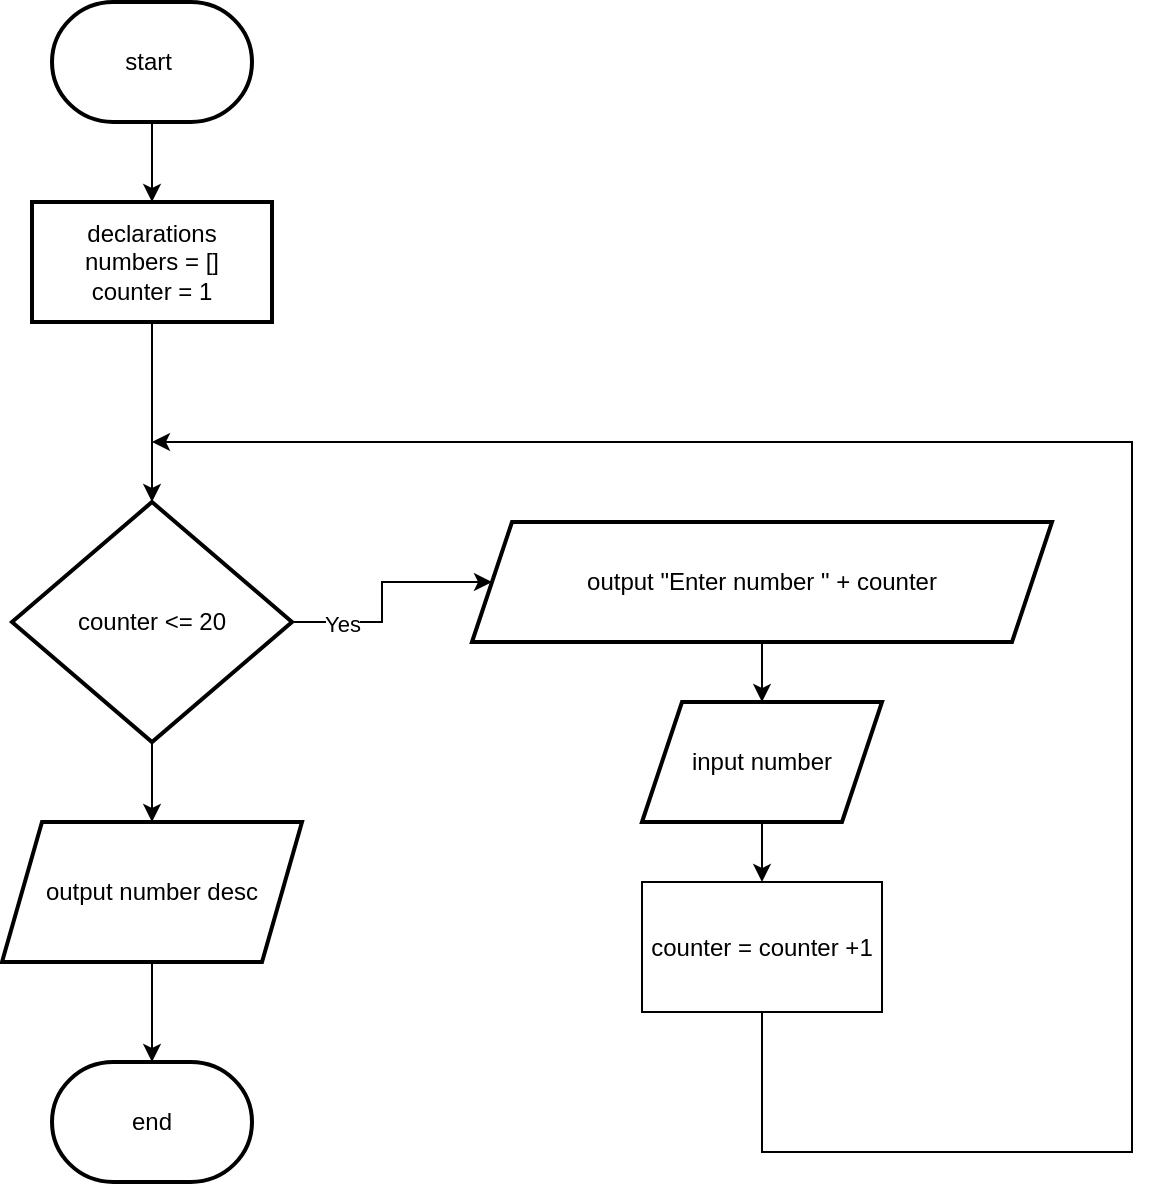 <mxfile version="26.0.7">
  <diagram name="Page-1" id="rTqNWr0zawK2AeCXeiRS">
    <mxGraphModel dx="1338" dy="818" grid="1" gridSize="10" guides="1" tooltips="1" connect="1" arrows="1" fold="1" page="1" pageScale="1" pageWidth="850" pageHeight="1100" math="0" shadow="0">
      <root>
        <mxCell id="0" />
        <mxCell id="1" parent="0" />
        <mxCell id="ufII23YuF3F3aXn4aUwu-3" value="" style="edgeStyle=orthogonalEdgeStyle;rounded=0;orthogonalLoop=1;jettySize=auto;html=1;" edge="1" parent="1" source="ufII23YuF3F3aXn4aUwu-1" target="ufII23YuF3F3aXn4aUwu-2">
          <mxGeometry relative="1" as="geometry" />
        </mxCell>
        <mxCell id="ufII23YuF3F3aXn4aUwu-1" value="start&amp;nbsp;" style="strokeWidth=2;html=1;shape=mxgraph.flowchart.terminator;whiteSpace=wrap;" vertex="1" parent="1">
          <mxGeometry x="380" y="10" width="100" height="60" as="geometry" />
        </mxCell>
        <mxCell id="ufII23YuF3F3aXn4aUwu-5" value="" style="edgeStyle=orthogonalEdgeStyle;rounded=0;orthogonalLoop=1;jettySize=auto;html=1;" edge="1" parent="1" source="ufII23YuF3F3aXn4aUwu-2" target="ufII23YuF3F3aXn4aUwu-4">
          <mxGeometry relative="1" as="geometry" />
        </mxCell>
        <mxCell id="ufII23YuF3F3aXn4aUwu-2" value="declarations&lt;div&gt;numbers = []&lt;/div&gt;&lt;div&gt;counter = 1&lt;/div&gt;" style="whiteSpace=wrap;html=1;strokeWidth=2;" vertex="1" parent="1">
          <mxGeometry x="370" y="110" width="120" height="60" as="geometry" />
        </mxCell>
        <mxCell id="ufII23YuF3F3aXn4aUwu-7" value="" style="edgeStyle=orthogonalEdgeStyle;rounded=0;orthogonalLoop=1;jettySize=auto;html=1;" edge="1" parent="1" source="ufII23YuF3F3aXn4aUwu-4" target="ufII23YuF3F3aXn4aUwu-6">
          <mxGeometry relative="1" as="geometry" />
        </mxCell>
        <mxCell id="ufII23YuF3F3aXn4aUwu-13" value="Yes" style="edgeLabel;html=1;align=center;verticalAlign=middle;resizable=0;points=[];" vertex="1" connectable="0" parent="ufII23YuF3F3aXn4aUwu-7">
          <mxGeometry x="-0.583" y="-1" relative="1" as="geometry">
            <mxPoint as="offset" />
          </mxGeometry>
        </mxCell>
        <mxCell id="ufII23YuF3F3aXn4aUwu-27" value="" style="edgeStyle=orthogonalEdgeStyle;rounded=0;orthogonalLoop=1;jettySize=auto;html=1;" edge="1" parent="1" source="ufII23YuF3F3aXn4aUwu-4" target="ufII23YuF3F3aXn4aUwu-26">
          <mxGeometry relative="1" as="geometry" />
        </mxCell>
        <mxCell id="ufII23YuF3F3aXn4aUwu-4" value="counter &amp;lt;= 20" style="rhombus;whiteSpace=wrap;html=1;strokeWidth=2;" vertex="1" parent="1">
          <mxGeometry x="360" y="260" width="140" height="120" as="geometry" />
        </mxCell>
        <mxCell id="ufII23YuF3F3aXn4aUwu-9" value="" style="edgeStyle=orthogonalEdgeStyle;rounded=0;orthogonalLoop=1;jettySize=auto;html=1;" edge="1" parent="1" source="ufII23YuF3F3aXn4aUwu-6" target="ufII23YuF3F3aXn4aUwu-8">
          <mxGeometry relative="1" as="geometry" />
        </mxCell>
        <mxCell id="ufII23YuF3F3aXn4aUwu-6" value="output &quot;Enter number &quot; + counter" style="shape=parallelogram;perimeter=parallelogramPerimeter;whiteSpace=wrap;html=1;fixedSize=1;strokeWidth=2;" vertex="1" parent="1">
          <mxGeometry x="590" y="270" width="290" height="60" as="geometry" />
        </mxCell>
        <mxCell id="ufII23YuF3F3aXn4aUwu-32" style="edgeStyle=orthogonalEdgeStyle;rounded=0;orthogonalLoop=1;jettySize=auto;html=1;" edge="1" parent="1" source="ufII23YuF3F3aXn4aUwu-8">
          <mxGeometry relative="1" as="geometry">
            <mxPoint x="735" y="450" as="targetPoint" />
          </mxGeometry>
        </mxCell>
        <mxCell id="ufII23YuF3F3aXn4aUwu-8" value="input number" style="shape=parallelogram;perimeter=parallelogramPerimeter;whiteSpace=wrap;html=1;fixedSize=1;strokeWidth=2;" vertex="1" parent="1">
          <mxGeometry x="675" y="360" width="120" height="60" as="geometry" />
        </mxCell>
        <mxCell id="ufII23YuF3F3aXn4aUwu-33" style="edgeStyle=orthogonalEdgeStyle;rounded=0;orthogonalLoop=1;jettySize=auto;html=1;exitX=0.5;exitY=1;exitDx=0;exitDy=0;" edge="1" parent="1" source="ufII23YuF3F3aXn4aUwu-15">
          <mxGeometry relative="1" as="geometry">
            <mxPoint x="430" y="230" as="targetPoint" />
            <Array as="points">
              <mxPoint x="735" y="585" />
              <mxPoint x="920" y="585" />
            </Array>
          </mxGeometry>
        </mxCell>
        <mxCell id="ufII23YuF3F3aXn4aUwu-15" value="counter = counter +1" style="whiteSpace=wrap;html=1;" vertex="1" parent="1">
          <mxGeometry x="675" y="450" width="120" height="65" as="geometry" />
        </mxCell>
        <mxCell id="ufII23YuF3F3aXn4aUwu-29" value="" style="edgeStyle=orthogonalEdgeStyle;rounded=0;orthogonalLoop=1;jettySize=auto;html=1;" edge="1" parent="1" source="ufII23YuF3F3aXn4aUwu-26" target="ufII23YuF3F3aXn4aUwu-28">
          <mxGeometry relative="1" as="geometry" />
        </mxCell>
        <mxCell id="ufII23YuF3F3aXn4aUwu-26" value="output number desc" style="shape=parallelogram;perimeter=parallelogramPerimeter;whiteSpace=wrap;html=1;fixedSize=1;strokeWidth=2;" vertex="1" parent="1">
          <mxGeometry x="355" y="420" width="150" height="70" as="geometry" />
        </mxCell>
        <mxCell id="ufII23YuF3F3aXn4aUwu-28" value="end" style="strokeWidth=2;html=1;shape=mxgraph.flowchart.terminator;whiteSpace=wrap;" vertex="1" parent="1">
          <mxGeometry x="380" y="540" width="100" height="60" as="geometry" />
        </mxCell>
      </root>
    </mxGraphModel>
  </diagram>
</mxfile>
